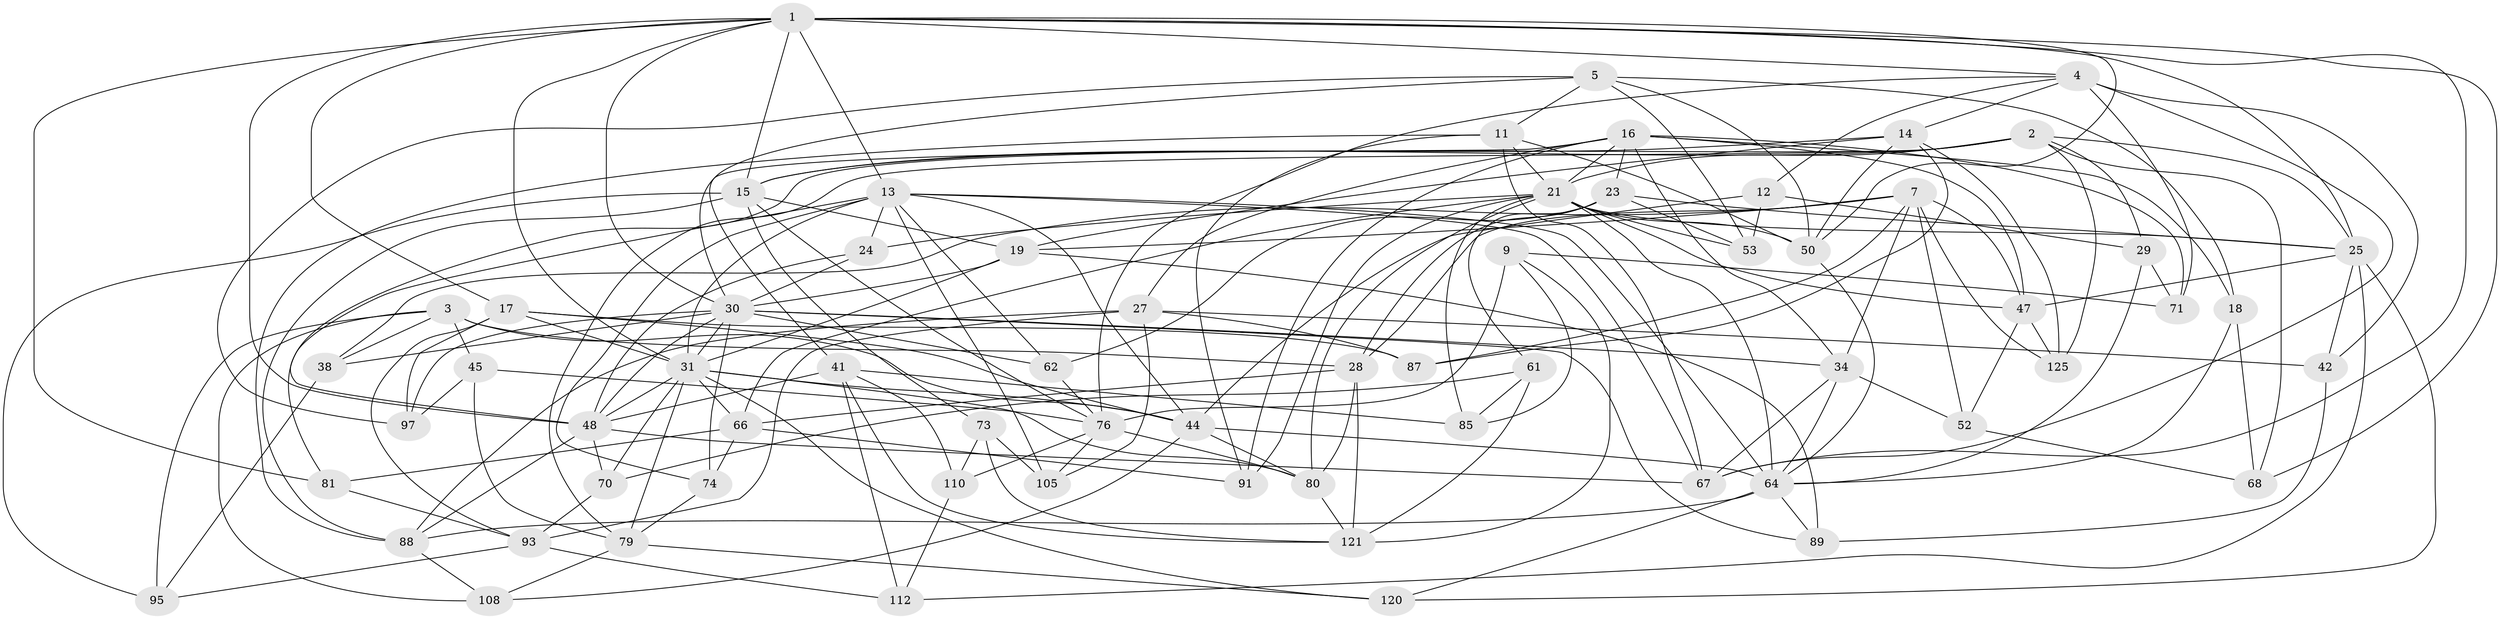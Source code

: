 // original degree distribution, {4: 1.0}
// Generated by graph-tools (version 1.1) at 2025/16/03/09/25 04:16:29]
// undirected, 65 vertices, 191 edges
graph export_dot {
graph [start="1"]
  node [color=gray90,style=filled];
  1 [super="+39+6"];
  2 [super="+26+37"];
  3 [super="+10"];
  4 [super="+32+49"];
  5 [super="+77"];
  7 [super="+22+82"];
  9;
  11 [super="+20"];
  12;
  13 [super="+55"];
  14 [super="+40"];
  15 [super="+109"];
  16 [super="+75+119+33"];
  17 [super="+101"];
  18;
  19 [super="+111"];
  21 [super="+35+54+36"];
  23 [super="+56"];
  24 [super="+115"];
  25 [super="+104+94"];
  27 [super="+51"];
  28 [super="+113"];
  29;
  30 [super="+43+46"];
  31 [super="+60+83+72"];
  34 [super="+98"];
  38;
  41 [super="+84"];
  42;
  44 [super="+78"];
  45;
  47 [super="+103"];
  48 [super="+58+57"];
  50 [super="+129"];
  52;
  53;
  61;
  62;
  64 [super="+100+90"];
  66 [super="+99"];
  67 [super="+106"];
  68;
  70;
  71 [super="+107"];
  73;
  74;
  76 [super="+96+102"];
  79 [super="+118"];
  80 [super="+92"];
  81;
  85;
  87;
  88 [super="+127"];
  89;
  91;
  93 [super="+128"];
  95;
  97;
  105;
  108;
  110;
  112;
  120;
  121 [super="+123"];
  125;
  1 -- 17;
  1 -- 50;
  1 -- 67;
  1 -- 30;
  1 -- 15;
  1 -- 48;
  1 -- 81;
  1 -- 68;
  1 -- 4;
  1 -- 13;
  1 -- 31;
  1 -- 25;
  2 -- 29;
  2 -- 21;
  2 -- 25;
  2 -- 68;
  2 -- 125;
  2 -- 79;
  2 -- 15;
  2 -- 48;
  3 -- 45;
  3 -- 38;
  3 -- 108;
  3 -- 28;
  3 -- 95;
  3 -- 44;
  4 -- 71 [weight=2];
  4 -- 42;
  4 -- 76;
  4 -- 67;
  4 -- 12;
  4 -- 14;
  5 -- 18;
  5 -- 11;
  5 -- 97;
  5 -- 53;
  5 -- 50;
  5 -- 41;
  7 -- 87;
  7 -- 47;
  7 -- 52;
  7 -- 125;
  7 -- 34;
  7 -- 38;
  7 -- 19;
  7 -- 28;
  9 -- 85;
  9 -- 121;
  9 -- 71;
  9 -- 76;
  11 -- 50;
  11 -- 91;
  11 -- 21;
  11 -- 67;
  11 -- 88;
  12 -- 29;
  12 -- 53;
  12 -- 44;
  13 -- 81;
  13 -- 105;
  13 -- 62;
  13 -- 64;
  13 -- 67;
  13 -- 24;
  13 -- 74;
  13 -- 44;
  13 -- 31;
  14 -- 87;
  14 -- 50;
  14 -- 19;
  14 -- 125;
  14 -- 15;
  15 -- 73;
  15 -- 19;
  15 -- 88;
  15 -- 76;
  15 -- 95;
  16 -- 34;
  16 -- 18;
  16 -- 91;
  16 -- 30;
  16 -- 21;
  16 -- 71 [weight=2];
  16 -- 27;
  16 -- 47;
  16 -- 23;
  17 -- 97;
  17 -- 87;
  17 -- 93;
  17 -- 44;
  17 -- 31;
  18 -- 68;
  18 -- 64;
  19 -- 89;
  19 -- 30;
  19 -- 31;
  21 -- 91;
  21 -- 24 [weight=2];
  21 -- 50;
  21 -- 80;
  21 -- 47;
  21 -- 53;
  21 -- 85;
  21 -- 25;
  21 -- 64;
  21 -- 66;
  23 -- 62;
  23 -- 53;
  23 -- 25;
  23 -- 28;
  23 -- 61;
  24 -- 30;
  24 -- 48 [weight=2];
  25 -- 42;
  25 -- 47;
  25 -- 120;
  25 -- 112;
  27 -- 88;
  27 -- 42;
  27 -- 93;
  27 -- 105;
  27 -- 87;
  28 -- 80;
  28 -- 121;
  28 -- 66;
  29 -- 64;
  29 -- 71;
  30 -- 38;
  30 -- 62;
  30 -- 97;
  30 -- 34;
  30 -- 89;
  30 -- 74;
  30 -- 48;
  30 -- 31;
  31 -- 66;
  31 -- 70;
  31 -- 48;
  31 -- 120;
  31 -- 79;
  31 -- 80;
  31 -- 44;
  34 -- 67;
  34 -- 52;
  34 -- 64;
  38 -- 95;
  41 -- 112;
  41 -- 85;
  41 -- 110;
  41 -- 121;
  41 -- 48;
  42 -- 89;
  44 -- 108;
  44 -- 64;
  44 -- 80;
  45 -- 79;
  45 -- 97;
  45 -- 76;
  47 -- 52;
  47 -- 125;
  48 -- 88;
  48 -- 67;
  48 -- 70;
  50 -- 64;
  52 -- 68;
  61 -- 85;
  61 -- 121;
  61 -- 70;
  62 -- 76;
  64 -- 88;
  64 -- 120;
  64 -- 89;
  66 -- 91;
  66 -- 81;
  66 -- 74;
  70 -- 93;
  73 -- 105;
  73 -- 110;
  73 -- 121;
  74 -- 79;
  76 -- 105;
  76 -- 80;
  76 -- 110;
  79 -- 120;
  79 -- 108;
  80 -- 121;
  81 -- 93;
  88 -- 108;
  93 -- 95;
  93 -- 112;
  110 -- 112;
}
